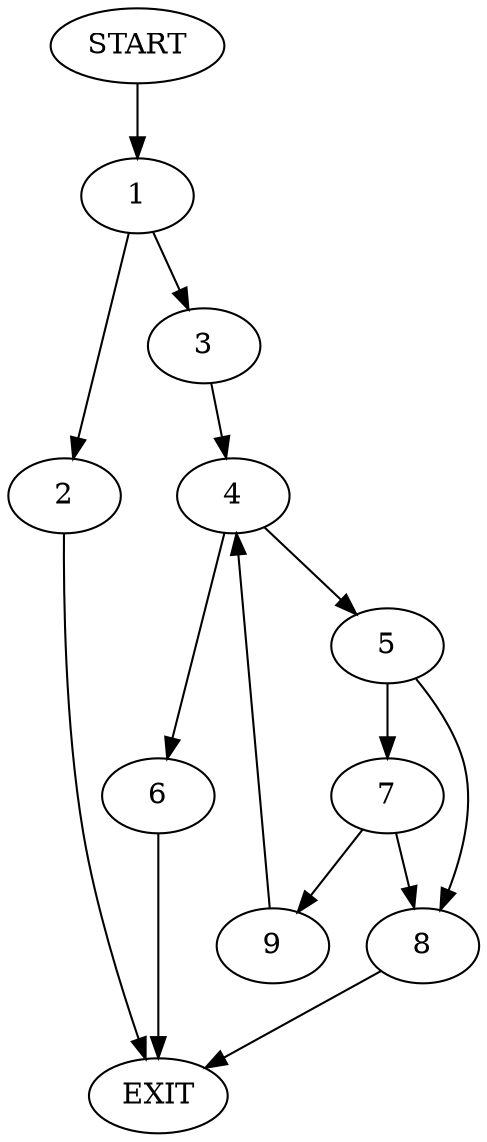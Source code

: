 digraph {
0 [label="START"]
10 [label="EXIT"]
0 -> 1
1 -> 2
1 -> 3
3 -> 4
2 -> 10
4 -> 5
4 -> 6
6 -> 10
5 -> 7
5 -> 8
7 -> 9
7 -> 8
8 -> 10
9 -> 4
}
